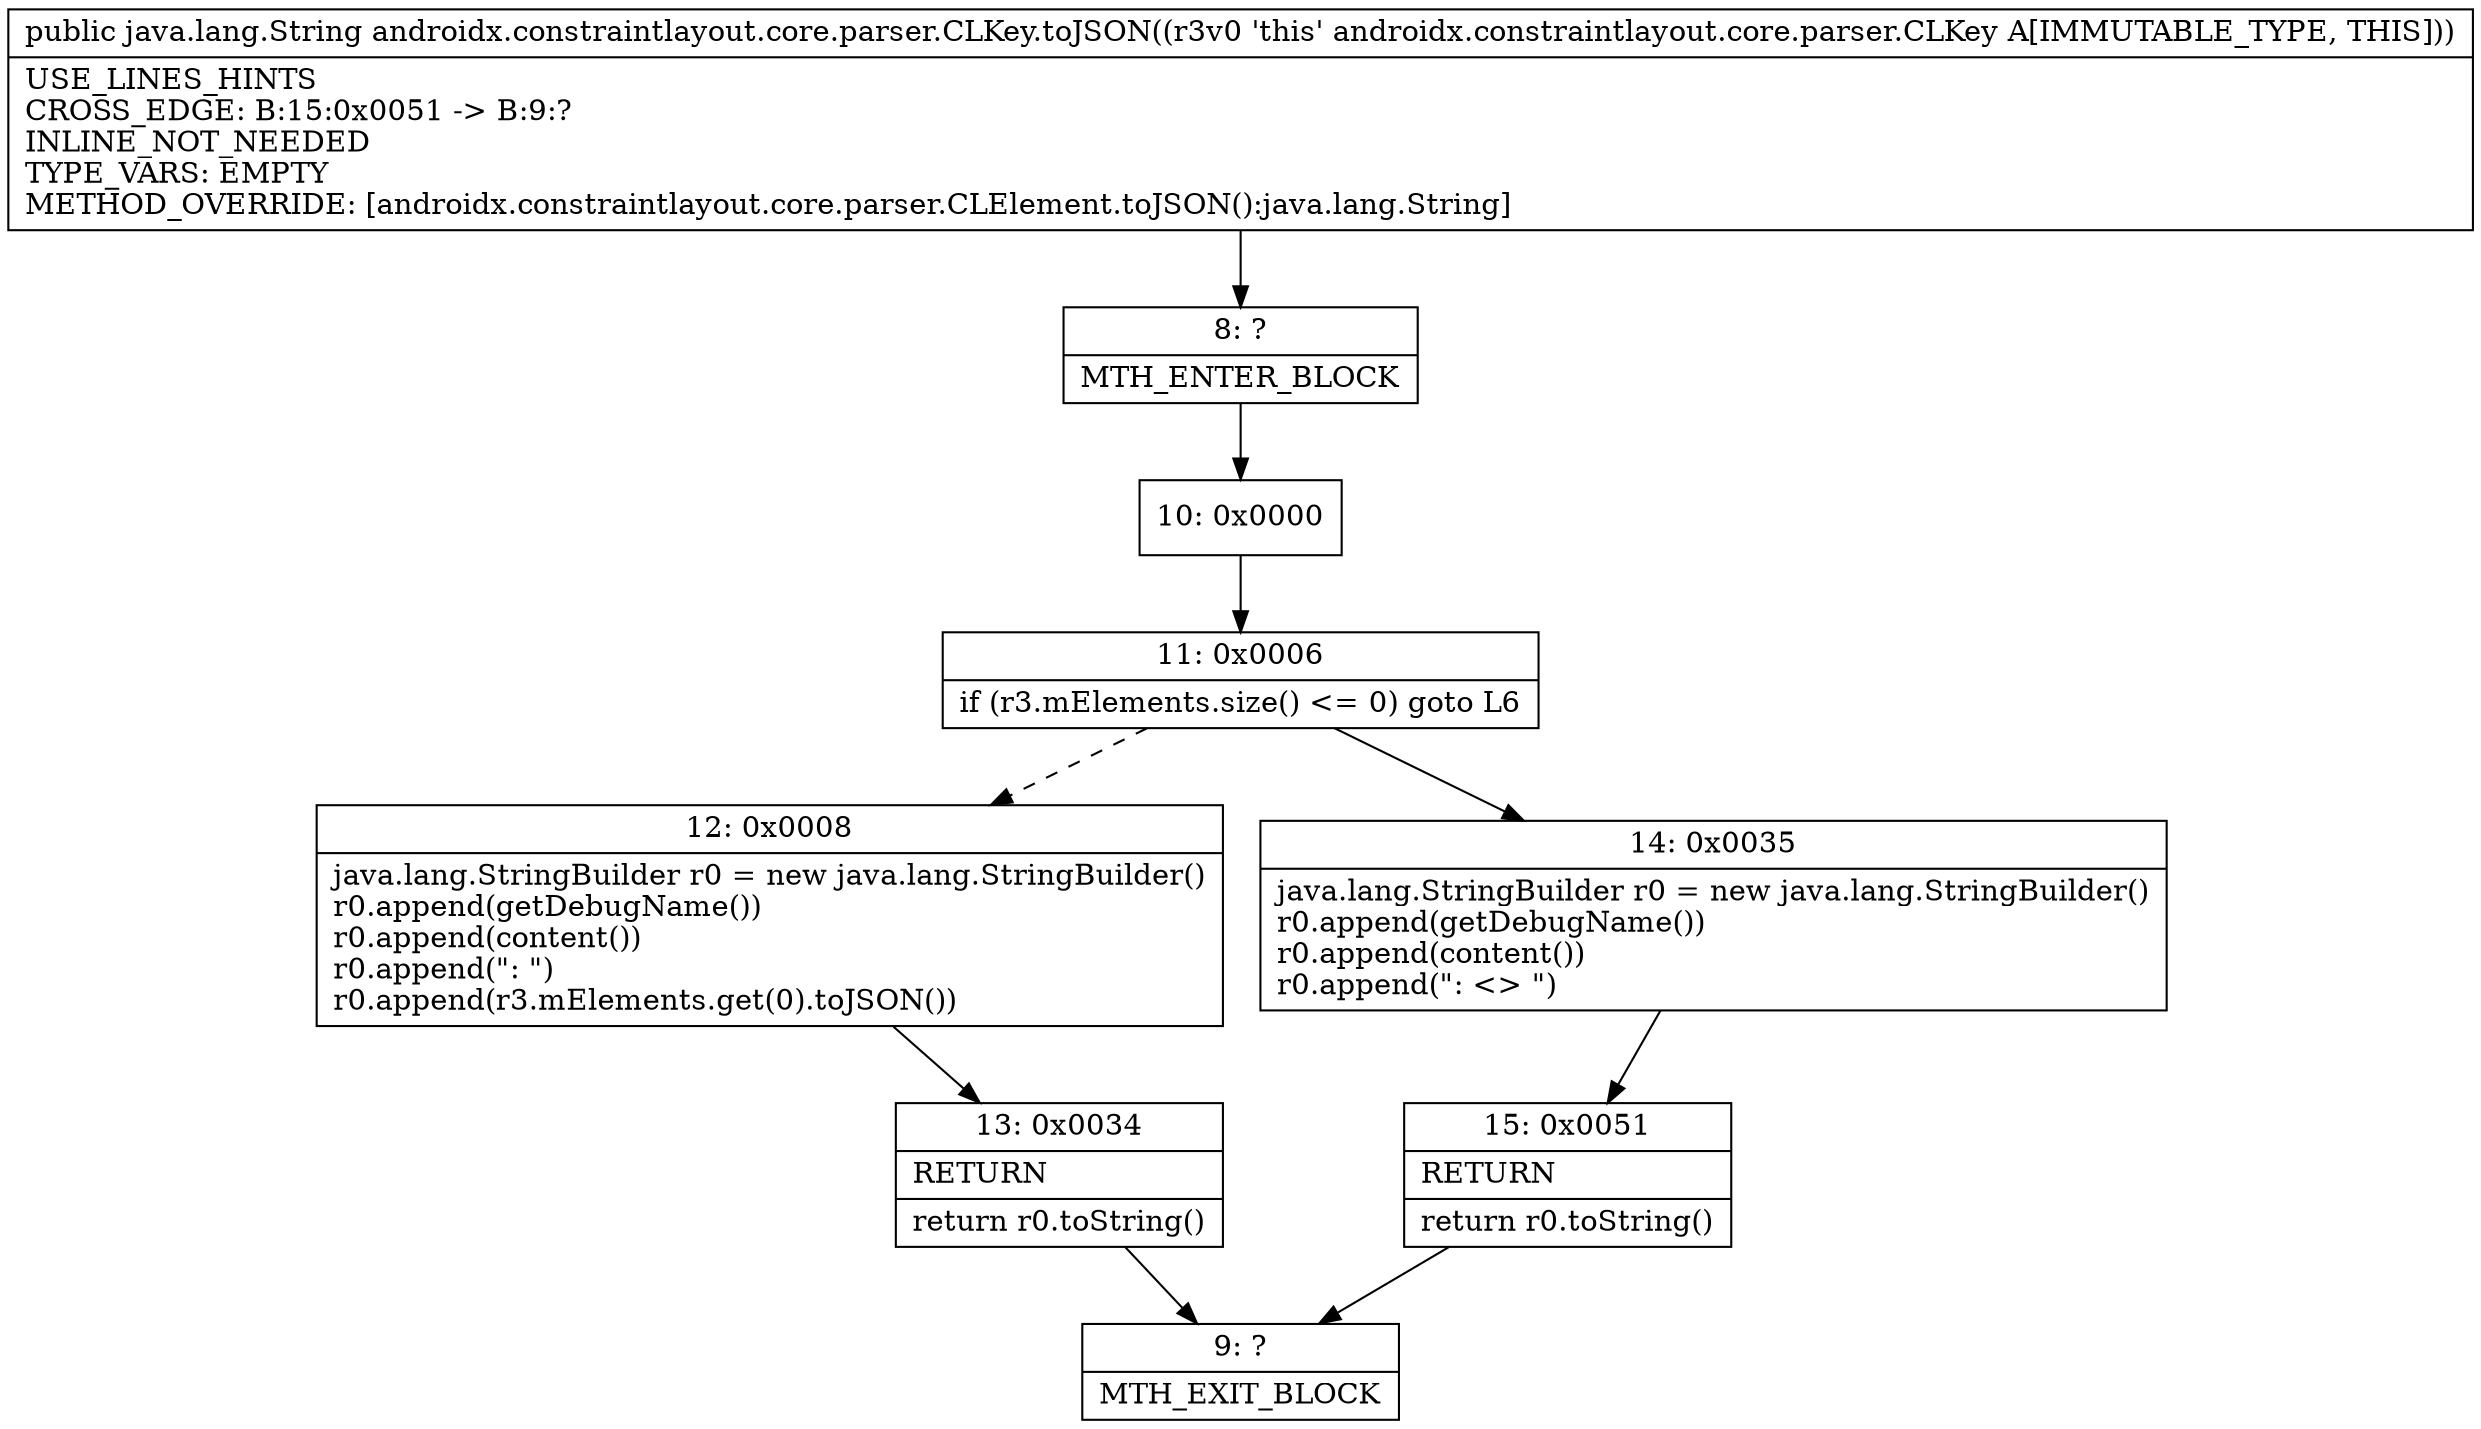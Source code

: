 digraph "CFG forandroidx.constraintlayout.core.parser.CLKey.toJSON()Ljava\/lang\/String;" {
Node_8 [shape=record,label="{8\:\ ?|MTH_ENTER_BLOCK\l}"];
Node_10 [shape=record,label="{10\:\ 0x0000}"];
Node_11 [shape=record,label="{11\:\ 0x0006|if (r3.mElements.size() \<= 0) goto L6\l}"];
Node_12 [shape=record,label="{12\:\ 0x0008|java.lang.StringBuilder r0 = new java.lang.StringBuilder()\lr0.append(getDebugName())\lr0.append(content())\lr0.append(\": \")\lr0.append(r3.mElements.get(0).toJSON())\l}"];
Node_13 [shape=record,label="{13\:\ 0x0034|RETURN\l|return r0.toString()\l}"];
Node_9 [shape=record,label="{9\:\ ?|MTH_EXIT_BLOCK\l}"];
Node_14 [shape=record,label="{14\:\ 0x0035|java.lang.StringBuilder r0 = new java.lang.StringBuilder()\lr0.append(getDebugName())\lr0.append(content())\lr0.append(\": \<\> \")\l}"];
Node_15 [shape=record,label="{15\:\ 0x0051|RETURN\l|return r0.toString()\l}"];
MethodNode[shape=record,label="{public java.lang.String androidx.constraintlayout.core.parser.CLKey.toJSON((r3v0 'this' androidx.constraintlayout.core.parser.CLKey A[IMMUTABLE_TYPE, THIS]))  | USE_LINES_HINTS\lCROSS_EDGE: B:15:0x0051 \-\> B:9:?\lINLINE_NOT_NEEDED\lTYPE_VARS: EMPTY\lMETHOD_OVERRIDE: [androidx.constraintlayout.core.parser.CLElement.toJSON():java.lang.String]\l}"];
MethodNode -> Node_8;Node_8 -> Node_10;
Node_10 -> Node_11;
Node_11 -> Node_12[style=dashed];
Node_11 -> Node_14;
Node_12 -> Node_13;
Node_13 -> Node_9;
Node_14 -> Node_15;
Node_15 -> Node_9;
}

